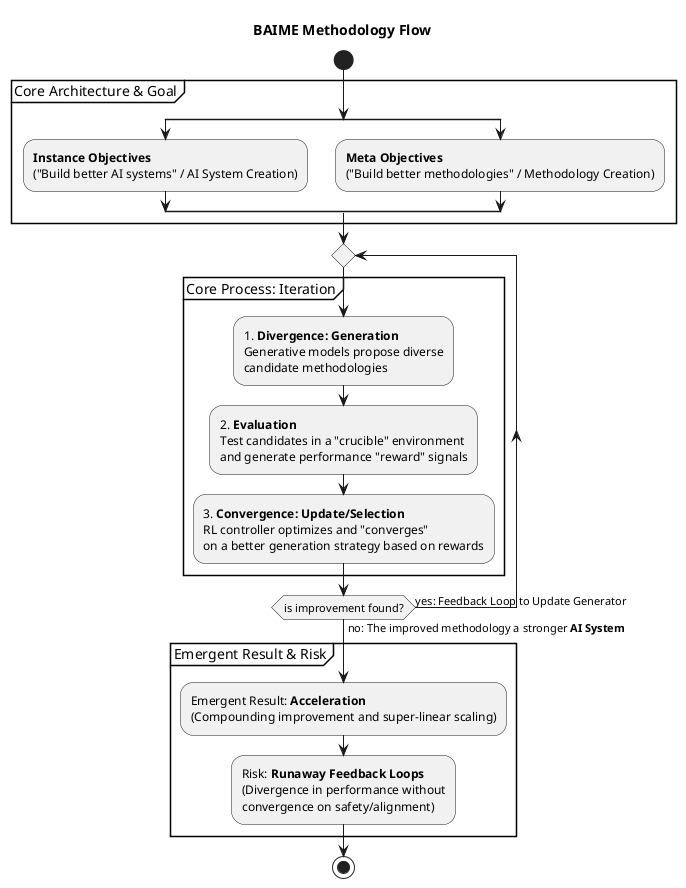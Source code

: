 @startuml
title BAIME Methodology Flow

start

partition "Core Architecture & Goal" {
    split
        :**Instance Objectives**
        ("Build better AI systems" / AI System Creation);
    split again
        :**Meta Objectives**
        ("Build better methodologies" / Methodology Creation);
    end split
}

repeat
    partition "Core Process: Iteration" {
        :1. **Divergence: Generation**
        Generative models propose diverse
        candidate methodologies;

        :2. **Evaluation**
        Test candidates in a "crucible" environment
        and generate performance "reward" signals;

        :3. **Convergence: Update/Selection**
        RL controller optimizes and "converges"
        on a better generation strategy based on rewards;
    }
repeat while (is improvement found?) is (yes: Feedback Loop to Update Generator) not (no: The improved methodology a stronger **AI System**);

partition "Emergent Result & Risk" {
    :Emergent Result: **Acceleration**
    (Compounding improvement and super-linear scaling);
    :Risk: **Runaway Feedback Loops**
    (Divergence in performance without
    convergence on safety/alignment);
}

stop
@enduml

